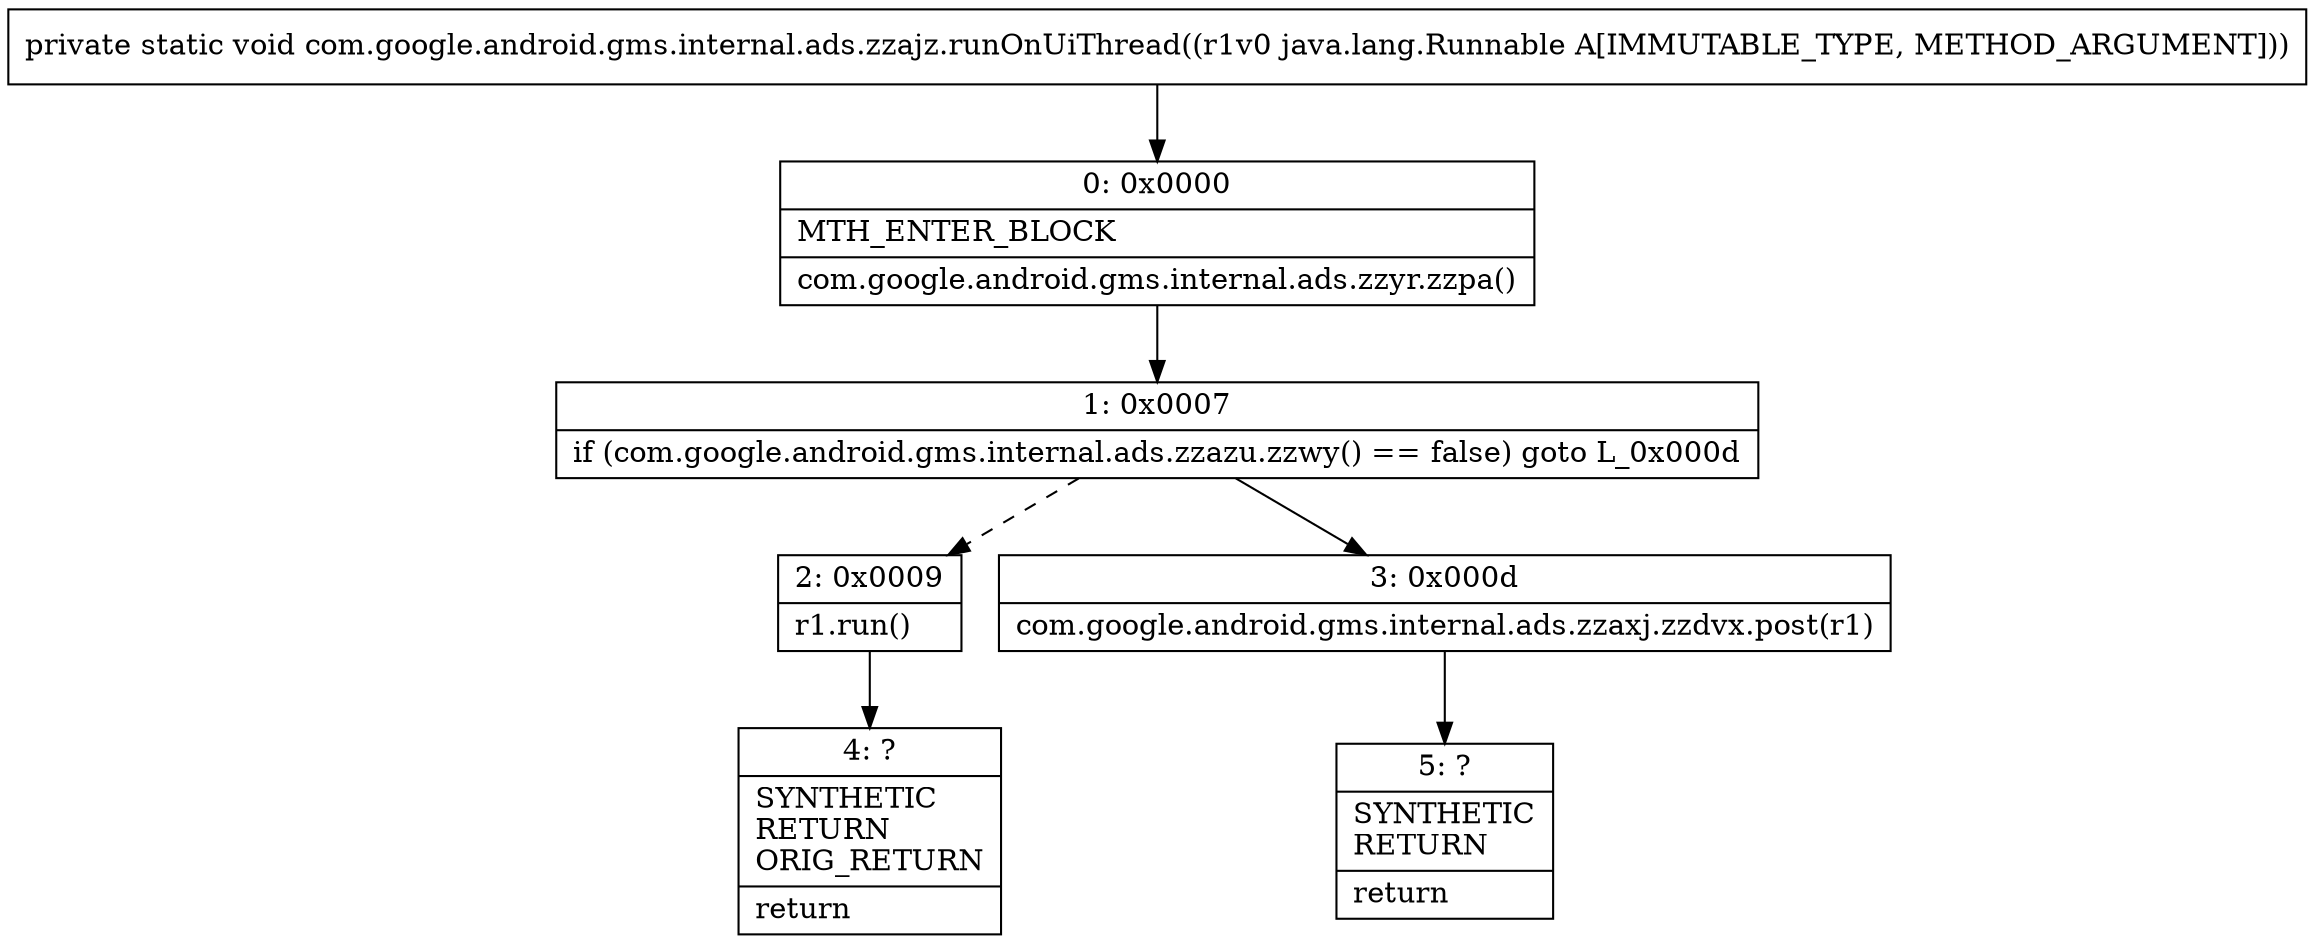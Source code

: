 digraph "CFG forcom.google.android.gms.internal.ads.zzajz.runOnUiThread(Ljava\/lang\/Runnable;)V" {
Node_0 [shape=record,label="{0\:\ 0x0000|MTH_ENTER_BLOCK\l|com.google.android.gms.internal.ads.zzyr.zzpa()\l}"];
Node_1 [shape=record,label="{1\:\ 0x0007|if (com.google.android.gms.internal.ads.zzazu.zzwy() == false) goto L_0x000d\l}"];
Node_2 [shape=record,label="{2\:\ 0x0009|r1.run()\l}"];
Node_3 [shape=record,label="{3\:\ 0x000d|com.google.android.gms.internal.ads.zzaxj.zzdvx.post(r1)\l}"];
Node_4 [shape=record,label="{4\:\ ?|SYNTHETIC\lRETURN\lORIG_RETURN\l|return\l}"];
Node_5 [shape=record,label="{5\:\ ?|SYNTHETIC\lRETURN\l|return\l}"];
MethodNode[shape=record,label="{private static void com.google.android.gms.internal.ads.zzajz.runOnUiThread((r1v0 java.lang.Runnable A[IMMUTABLE_TYPE, METHOD_ARGUMENT])) }"];
MethodNode -> Node_0;
Node_0 -> Node_1;
Node_1 -> Node_2[style=dashed];
Node_1 -> Node_3;
Node_2 -> Node_4;
Node_3 -> Node_5;
}

